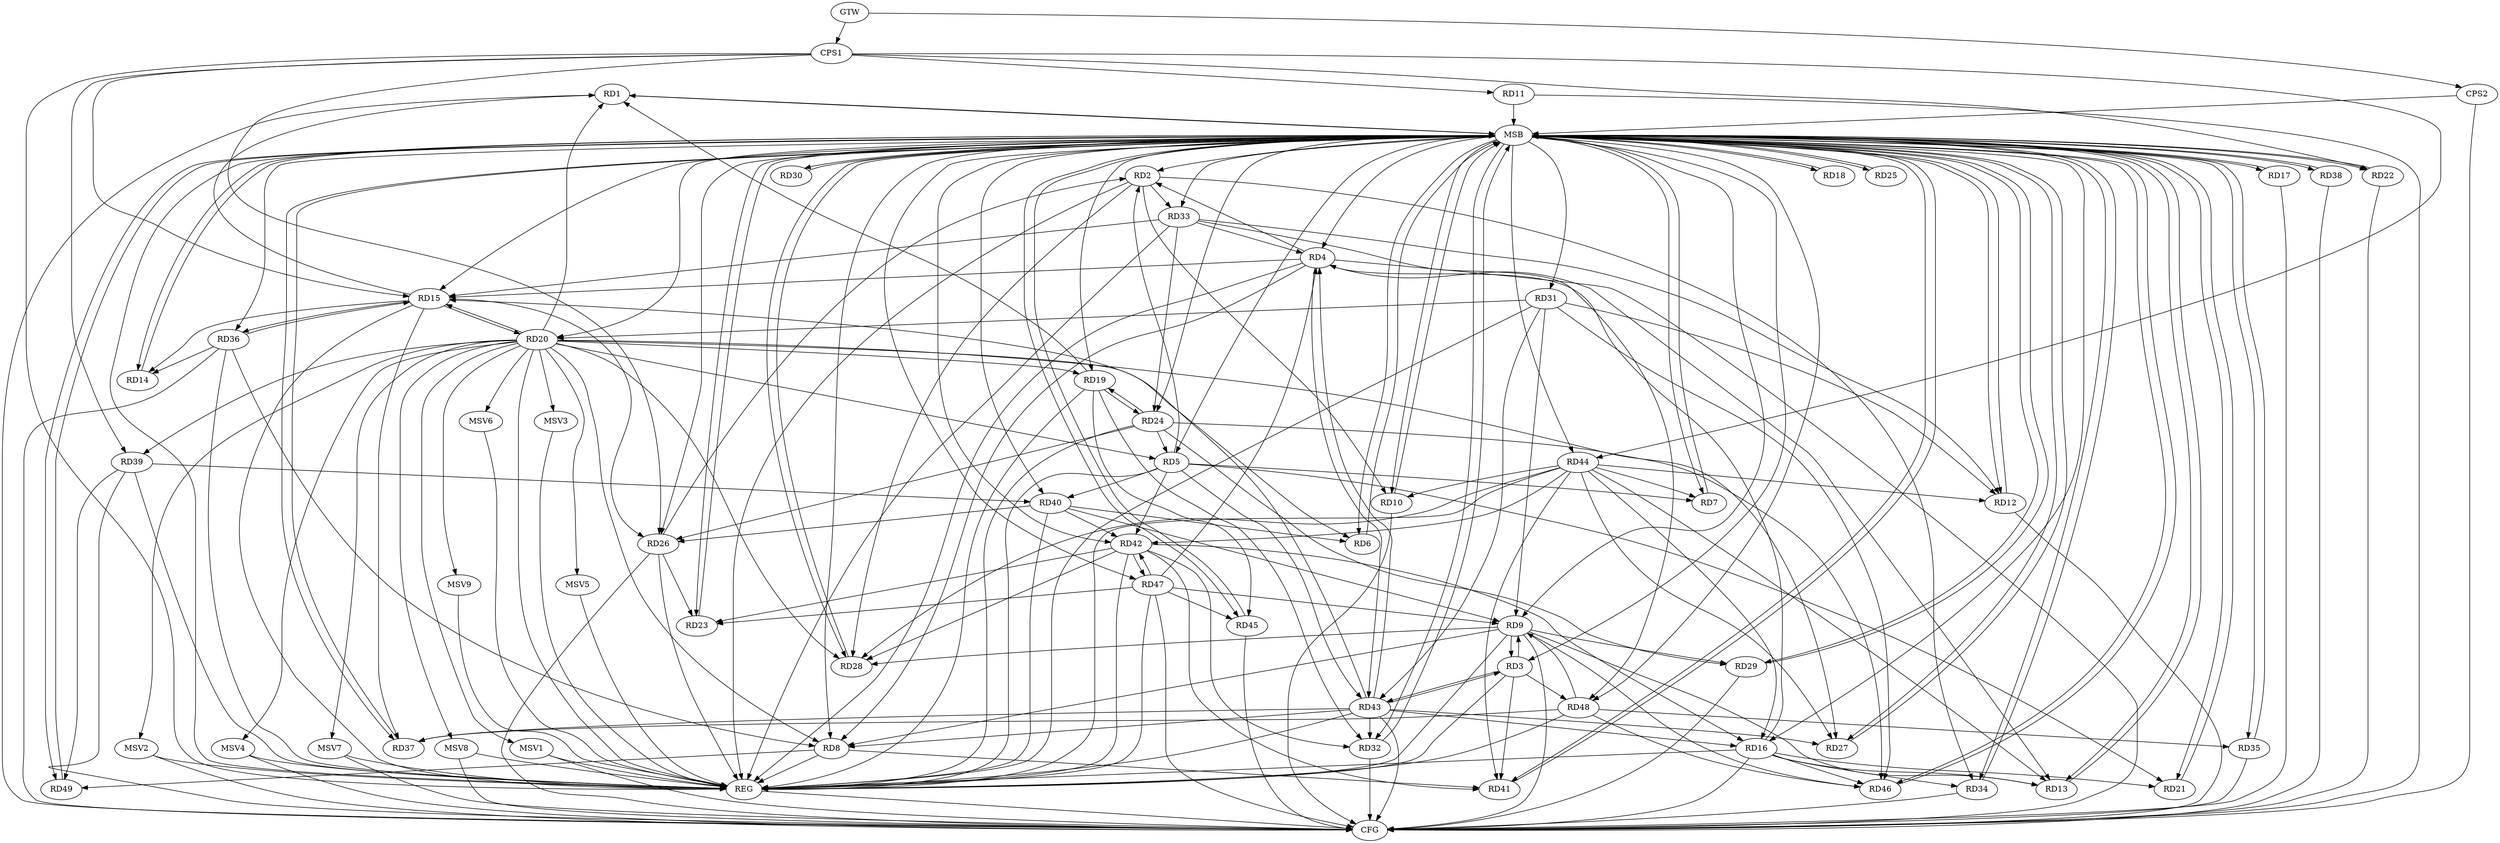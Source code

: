 strict digraph G {
  RD1 [ label="RD1" ];
  RD2 [ label="RD2" ];
  RD3 [ label="RD3" ];
  RD4 [ label="RD4" ];
  RD5 [ label="RD5" ];
  RD6 [ label="RD6" ];
  RD7 [ label="RD7" ];
  RD8 [ label="RD8" ];
  RD9 [ label="RD9" ];
  RD10 [ label="RD10" ];
  RD11 [ label="RD11" ];
  RD12 [ label="RD12" ];
  RD13 [ label="RD13" ];
  RD14 [ label="RD14" ];
  RD15 [ label="RD15" ];
  RD16 [ label="RD16" ];
  RD17 [ label="RD17" ];
  RD18 [ label="RD18" ];
  RD19 [ label="RD19" ];
  RD20 [ label="RD20" ];
  RD21 [ label="RD21" ];
  RD22 [ label="RD22" ];
  RD23 [ label="RD23" ];
  RD24 [ label="RD24" ];
  RD25 [ label="RD25" ];
  RD26 [ label="RD26" ];
  RD27 [ label="RD27" ];
  RD28 [ label="RD28" ];
  RD29 [ label="RD29" ];
  RD30 [ label="RD30" ];
  RD31 [ label="RD31" ];
  RD32 [ label="RD32" ];
  RD33 [ label="RD33" ];
  RD34 [ label="RD34" ];
  RD35 [ label="RD35" ];
  RD36 [ label="RD36" ];
  RD37 [ label="RD37" ];
  RD38 [ label="RD38" ];
  RD39 [ label="RD39" ];
  RD40 [ label="RD40" ];
  RD41 [ label="RD41" ];
  RD42 [ label="RD42" ];
  RD43 [ label="RD43" ];
  RD44 [ label="RD44" ];
  RD45 [ label="RD45" ];
  RD46 [ label="RD46" ];
  RD47 [ label="RD47" ];
  RD48 [ label="RD48" ];
  RD49 [ label="RD49" ];
  CPS1 [ label="CPS1" ];
  CPS2 [ label="CPS2" ];
  GTW [ label="GTW" ];
  REG [ label="REG" ];
  MSB [ label="MSB" ];
  CFG [ label="CFG" ];
  MSV1 [ label="MSV1" ];
  MSV2 [ label="MSV2" ];
  MSV3 [ label="MSV3" ];
  MSV4 [ label="MSV4" ];
  MSV5 [ label="MSV5" ];
  MSV6 [ label="MSV6" ];
  MSV7 [ label="MSV7" ];
  MSV8 [ label="MSV8" ];
  MSV9 [ label="MSV9" ];
  RD15 -> RD1;
  RD19 -> RD1;
  RD20 -> RD1;
  RD4 -> RD2;
  RD5 -> RD2;
  RD2 -> RD10;
  RD26 -> RD2;
  RD2 -> RD28;
  RD2 -> RD33;
  RD2 -> RD34;
  RD3 -> RD9;
  RD9 -> RD3;
  RD3 -> RD41;
  RD3 -> RD43;
  RD43 -> RD3;
  RD3 -> RD48;
  RD4 -> RD8;
  RD4 -> RD13;
  RD4 -> RD15;
  RD16 -> RD4;
  RD33 -> RD4;
  RD4 -> RD43;
  RD43 -> RD4;
  RD47 -> RD4;
  RD5 -> RD7;
  RD20 -> RD5;
  RD5 -> RD21;
  RD24 -> RD5;
  RD5 -> RD40;
  RD5 -> RD42;
  RD5 -> RD43;
  RD20 -> RD6;
  RD40 -> RD6;
  RD44 -> RD7;
  RD9 -> RD8;
  RD20 -> RD8;
  RD36 -> RD8;
  RD8 -> RD41;
  RD43 -> RD8;
  RD8 -> RD49;
  RD9 -> RD13;
  RD9 -> RD28;
  RD9 -> RD29;
  RD31 -> RD9;
  RD40 -> RD9;
  RD9 -> RD46;
  RD47 -> RD9;
  RD48 -> RD9;
  RD44 -> RD10;
  RD31 -> RD12;
  RD33 -> RD12;
  RD44 -> RD12;
  RD16 -> RD13;
  RD44 -> RD13;
  RD15 -> RD14;
  RD36 -> RD14;
  RD15 -> RD20;
  RD20 -> RD15;
  RD15 -> RD26;
  RD33 -> RD15;
  RD15 -> RD36;
  RD36 -> RD15;
  RD15 -> RD37;
  RD43 -> RD15;
  RD16 -> RD21;
  RD16 -> RD34;
  RD42 -> RD16;
  RD43 -> RD16;
  RD44 -> RD16;
  RD16 -> RD46;
  RD20 -> RD19;
  RD19 -> RD24;
  RD24 -> RD19;
  RD19 -> RD32;
  RD19 -> RD45;
  RD20 -> RD27;
  RD20 -> RD28;
  RD31 -> RD20;
  RD20 -> RD39;
  RD26 -> RD23;
  RD42 -> RD23;
  RD47 -> RD23;
  RD24 -> RD26;
  RD24 -> RD29;
  RD33 -> RD24;
  RD24 -> RD46;
  RD40 -> RD26;
  RD43 -> RD27;
  RD44 -> RD27;
  RD42 -> RD28;
  RD44 -> RD28;
  RD31 -> RD43;
  RD31 -> RD46;
  RD42 -> RD32;
  RD43 -> RD32;
  RD33 -> RD48;
  RD48 -> RD35;
  RD43 -> RD37;
  RD48 -> RD37;
  RD39 -> RD40;
  RD39 -> RD49;
  RD40 -> RD42;
  RD42 -> RD41;
  RD44 -> RD41;
  RD44 -> RD42;
  RD42 -> RD47;
  RD47 -> RD42;
  RD47 -> RD45;
  RD48 -> RD46;
  CPS1 -> RD44;
  CPS1 -> RD11;
  CPS1 -> RD22;
  CPS1 -> RD39;
  CPS1 -> RD26;
  CPS1 -> RD15;
  GTW -> CPS1;
  GTW -> CPS2;
  RD2 -> REG;
  RD3 -> REG;
  RD4 -> REG;
  RD5 -> REG;
  RD8 -> REG;
  RD9 -> REG;
  RD15 -> REG;
  RD16 -> REG;
  RD19 -> REG;
  RD20 -> REG;
  RD24 -> REG;
  RD26 -> REG;
  RD31 -> REG;
  RD33 -> REG;
  RD36 -> REG;
  RD39 -> REG;
  RD40 -> REG;
  RD42 -> REG;
  RD43 -> REG;
  RD44 -> REG;
  RD47 -> REG;
  RD48 -> REG;
  CPS1 -> REG;
  RD1 -> MSB;
  MSB -> RD9;
  MSB -> RD20;
  MSB -> RD21;
  MSB -> RD22;
  MSB -> RD33;
  MSB -> RD38;
  MSB -> RD40;
  MSB -> RD45;
  MSB -> RD47;
  MSB -> RD49;
  MSB -> REG;
  RD6 -> MSB;
  MSB -> RD31;
  MSB -> RD34;
  RD7 -> MSB;
  MSB -> RD3;
  MSB -> RD6;
  MSB -> RD14;
  MSB -> RD23;
  MSB -> RD24;
  MSB -> RD35;
  MSB -> RD41;
  MSB -> RD48;
  RD10 -> MSB;
  MSB -> RD5;
  RD11 -> MSB;
  MSB -> RD28;
  RD12 -> MSB;
  MSB -> RD4;
  MSB -> RD27;
  MSB -> RD30;
  MSB -> RD36;
  RD13 -> MSB;
  MSB -> RD1;
  MSB -> RD29;
  RD14 -> MSB;
  MSB -> RD2;
  MSB -> RD17;
  MSB -> RD19;
  MSB -> RD25;
  MSB -> RD32;
  MSB -> RD46;
  RD17 -> MSB;
  RD18 -> MSB;
  MSB -> RD7;
  MSB -> RD12;
  RD21 -> MSB;
  MSB -> RD42;
  MSB -> RD44;
  RD22 -> MSB;
  MSB -> RD16;
  RD23 -> MSB;
  MSB -> RD13;
  MSB -> RD18;
  MSB -> RD37;
  RD25 -> MSB;
  RD27 -> MSB;
  RD28 -> MSB;
  MSB -> RD10;
  RD29 -> MSB;
  MSB -> RD26;
  RD30 -> MSB;
  RD32 -> MSB;
  RD34 -> MSB;
  MSB -> RD15;
  RD35 -> MSB;
  RD37 -> MSB;
  RD38 -> MSB;
  RD41 -> MSB;
  RD45 -> MSB;
  RD46 -> MSB;
  MSB -> RD8;
  RD49 -> MSB;
  CPS2 -> MSB;
  RD17 -> CFG;
  RD4 -> CFG;
  RD11 -> CFG;
  RD32 -> CFG;
  RD35 -> CFG;
  RD9 -> CFG;
  RD26 -> CFG;
  RD12 -> CFG;
  RD29 -> CFG;
  RD16 -> CFG;
  CPS2 -> CFG;
  RD47 -> CFG;
  RD36 -> CFG;
  RD1 -> CFG;
  RD22 -> CFG;
  RD10 -> CFG;
  RD34 -> CFG;
  RD45 -> CFG;
  RD38 -> CFG;
  RD43 -> CFG;
  RD39 -> CFG;
  REG -> CFG;
  RD20 -> MSV1;
  RD20 -> MSV2;
  RD20 -> MSV3;
  RD20 -> MSV4;
  RD20 -> MSV5;
  RD20 -> MSV6;
  MSV1 -> REG;
  MSV1 -> CFG;
  MSV2 -> REG;
  MSV2 -> CFG;
  MSV3 -> REG;
  MSV4 -> REG;
  MSV4 -> CFG;
  MSV5 -> REG;
  MSV6 -> REG;
  RD20 -> MSV7;
  RD20 -> MSV8;
  RD20 -> MSV9;
  MSV7 -> REG;
  MSV7 -> CFG;
  MSV8 -> REG;
  MSV8 -> CFG;
  MSV9 -> REG;
}
